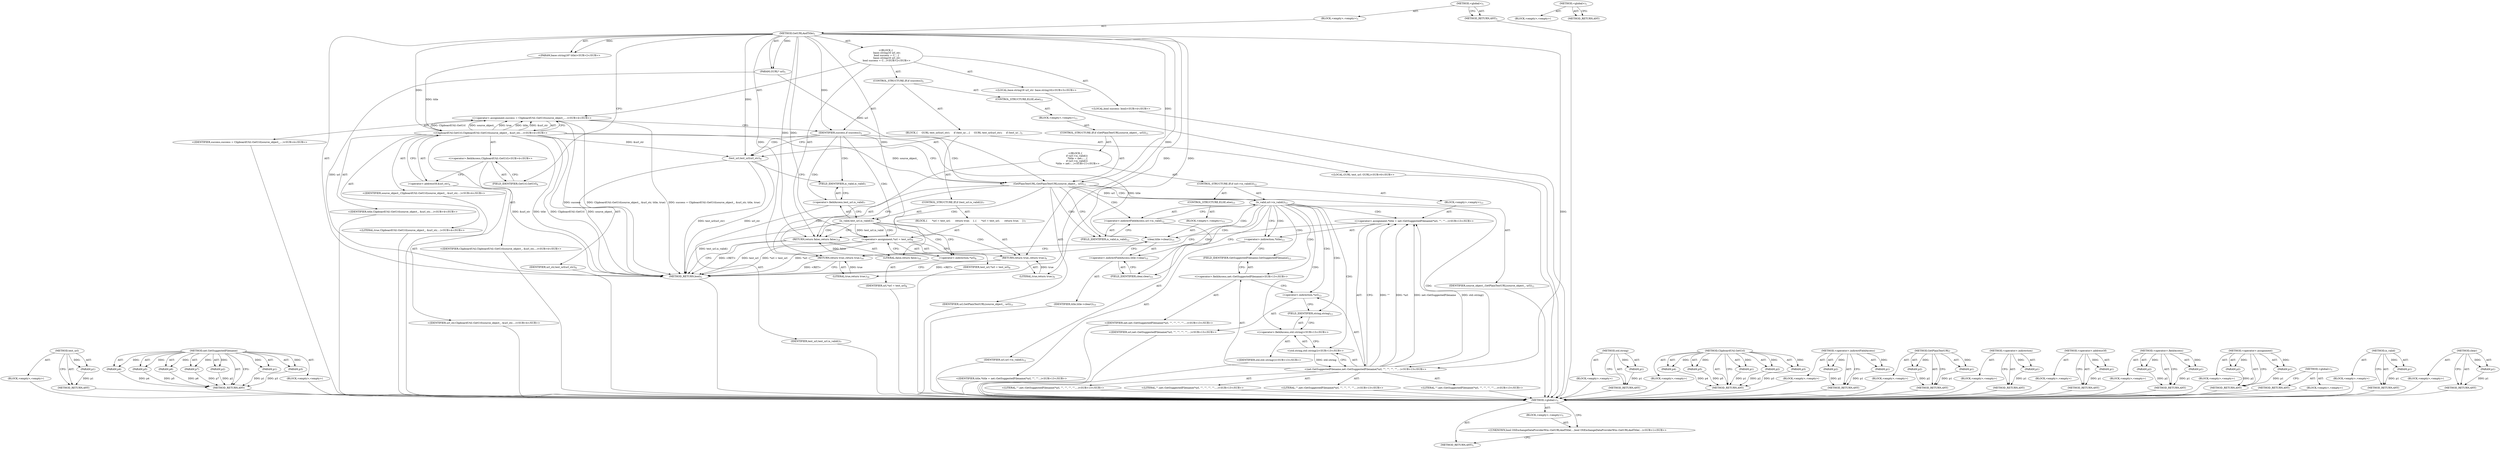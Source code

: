 digraph "&lt;global&gt;" {
vulnerable_134 [label=<(METHOD,test_url)>];
vulnerable_135 [label=<(PARAM,p1)>];
vulnerable_136 [label=<(BLOCK,&lt;empty&gt;,&lt;empty&gt;)>];
vulnerable_137 [label=<(METHOD_RETURN,ANY)>];
vulnerable_156 [label=<(METHOD,net.GetSuggestedFilename)>];
vulnerable_157 [label=<(PARAM,p1)>];
vulnerable_158 [label=<(PARAM,p2)>];
vulnerable_159 [label=<(PARAM,p3)>];
vulnerable_160 [label=<(PARAM,p4)>];
vulnerable_161 [label=<(PARAM,p5)>];
vulnerable_162 [label=<(PARAM,p6)>];
vulnerable_163 [label=<(PARAM,p7)>];
vulnerable_164 [label=<(BLOCK,&lt;empty&gt;,&lt;empty&gt;)>];
vulnerable_165 [label=<(METHOD_RETURN,ANY)>];
vulnerable_6 [label=<(METHOD,&lt;global&gt;)<SUB>1</SUB>>];
vulnerable_7 [label=<(BLOCK,&lt;empty&gt;,&lt;empty&gt;)<SUB>1</SUB>>];
vulnerable_8 [label=<(METHOD,GetURLAndTitle)<SUB>1</SUB>>];
vulnerable_9 [label=<(PARAM,GURL* url)<SUB>1</SUB>>];
vulnerable_10 [label="<(PARAM,base::string16* title)<SUB>2</SUB>>"];
vulnerable_11 [label="<(BLOCK,{
   base::string16 url_str;
  bool success = C...,{
   base::string16 url_str;
  bool success = C...)<SUB>2</SUB>>"];
vulnerable_12 [label="<(LOCAL,base.string16 url_str: base.string16)<SUB>3</SUB>>"];
vulnerable_13 [label="<(LOCAL,bool success: bool)<SUB>4</SUB>>"];
vulnerable_14 [label="<(&lt;operator&gt;.assignment,success = ClipboardUtil::GetUrl(source_object_,...)<SUB>4</SUB>>"];
vulnerable_15 [label="<(IDENTIFIER,success,success = ClipboardUtil::GetUrl(source_object_,...)<SUB>4</SUB>>"];
vulnerable_16 [label="<(ClipboardUtil.GetUrl,ClipboardUtil::GetUrl(source_object_, &amp;url_str,...)<SUB>4</SUB>>"];
vulnerable_17 [label="<(&lt;operator&gt;.fieldAccess,ClipboardUtil::GetUrl)<SUB>4</SUB>>"];
vulnerable_18 [label="<(IDENTIFIER,ClipboardUtil,ClipboardUtil::GetUrl(source_object_, &amp;url_str,...)<SUB>4</SUB>>"];
vulnerable_19 [label=<(FIELD_IDENTIFIER,GetUrl,GetUrl)<SUB>4</SUB>>];
vulnerable_20 [label="<(IDENTIFIER,source_object_,ClipboardUtil::GetUrl(source_object_, &amp;url_str,...)<SUB>4</SUB>>"];
vulnerable_21 [label=<(&lt;operator&gt;.addressOf,&amp;url_str)<SUB>4</SUB>>];
vulnerable_22 [label="<(IDENTIFIER,url_str,ClipboardUtil::GetUrl(source_object_, &amp;url_str,...)<SUB>4</SUB>>"];
vulnerable_23 [label="<(IDENTIFIER,title,ClipboardUtil::GetUrl(source_object_, &amp;url_str,...)<SUB>4</SUB>>"];
vulnerable_24 [label="<(LITERAL,true,ClipboardUtil::GetUrl(source_object_, &amp;url_str,...)<SUB>4</SUB>>"];
vulnerable_25 [label=<(CONTROL_STRUCTURE,IF,if (success))<SUB>5</SUB>>];
vulnerable_26 [label=<(IDENTIFIER,success,if (success))<SUB>5</SUB>>];
vulnerable_27 [label=<(BLOCK,{
     GURL test_url(url_str);
     if (test_ur...,{
     GURL test_url(url_str);
     if (test_ur...)<SUB>5</SUB>>];
vulnerable_28 [label="<(LOCAL,GURL test_url: GURL)<SUB>6</SUB>>"];
vulnerable_29 [label=<(test_url,test_url(url_str))<SUB>6</SUB>>];
vulnerable_30 [label=<(IDENTIFIER,url_str,test_url(url_str))<SUB>6</SUB>>];
vulnerable_31 [label=<(CONTROL_STRUCTURE,IF,if (test_url.is_valid()))<SUB>7</SUB>>];
vulnerable_32 [label=<(is_valid,test_url.is_valid())<SUB>7</SUB>>];
vulnerable_33 [label=<(&lt;operator&gt;.fieldAccess,test_url.is_valid)<SUB>7</SUB>>];
vulnerable_34 [label=<(IDENTIFIER,test_url,test_url.is_valid())<SUB>7</SUB>>];
vulnerable_35 [label=<(FIELD_IDENTIFIER,is_valid,is_valid)<SUB>7</SUB>>];
vulnerable_36 [label=<(BLOCK,{
      *url = test_url;
      return true;
    },{
      *url = test_url;
      return true;
    })<SUB>7</SUB>>];
vulnerable_37 [label=<(&lt;operator&gt;.assignment,*url = test_url)<SUB>8</SUB>>];
vulnerable_38 [label=<(&lt;operator&gt;.indirection,*url)<SUB>8</SUB>>];
vulnerable_39 [label=<(IDENTIFIER,url,*url = test_url)<SUB>8</SUB>>];
vulnerable_40 [label=<(IDENTIFIER,test_url,*url = test_url)<SUB>8</SUB>>];
vulnerable_41 [label=<(RETURN,return true;,return true;)<SUB>9</SUB>>];
vulnerable_42 [label=<(LITERAL,true,return true;)<SUB>9</SUB>>];
vulnerable_43 [label=<(CONTROL_STRUCTURE,ELSE,else)<SUB>11</SUB>>];
vulnerable_44 [label=<(BLOCK,&lt;empty&gt;,&lt;empty&gt;)<SUB>11</SUB>>];
vulnerable_45 [label=<(CONTROL_STRUCTURE,IF,if (GetPlainTextURL(source_object_, url)))<SUB>11</SUB>>];
vulnerable_46 [label=<(GetPlainTextURL,GetPlainTextURL(source_object_, url))<SUB>11</SUB>>];
vulnerable_47 [label=<(IDENTIFIER,source_object_,GetPlainTextURL(source_object_, url))<SUB>11</SUB>>];
vulnerable_48 [label=<(IDENTIFIER,url,GetPlainTextURL(source_object_, url))<SUB>11</SUB>>];
vulnerable_49 [label="<(BLOCK,{
    if (url-&gt;is_valid())
      *title = net::...,{
    if (url-&gt;is_valid())
      *title = net::...)<SUB>11</SUB>>"];
vulnerable_50 [label=<(CONTROL_STRUCTURE,IF,if (url-&gt;is_valid()))<SUB>12</SUB>>];
vulnerable_51 [label=<(is_valid,url-&gt;is_valid())<SUB>12</SUB>>];
vulnerable_52 [label=<(&lt;operator&gt;.indirectFieldAccess,url-&gt;is_valid)<SUB>12</SUB>>];
vulnerable_53 [label=<(IDENTIFIER,url,url-&gt;is_valid())<SUB>12</SUB>>];
vulnerable_54 [label=<(FIELD_IDENTIFIER,is_valid,is_valid)<SUB>12</SUB>>];
vulnerable_55 [label=<(BLOCK,&lt;empty&gt;,&lt;empty&gt;)<SUB>13</SUB>>];
vulnerable_56 [label="<(&lt;operator&gt;.assignment,*title = net::GetSuggestedFilename(*url, &quot;&quot;, &quot;&quot;...)<SUB>13</SUB>>"];
vulnerable_57 [label=<(&lt;operator&gt;.indirection,*title)<SUB>13</SUB>>];
vulnerable_58 [label="<(IDENTIFIER,title,*title = net::GetSuggestedFilename(*url, &quot;&quot;, &quot;&quot;...)<SUB>13</SUB>>"];
vulnerable_59 [label="<(net.GetSuggestedFilename,net::GetSuggestedFilename(*url, &quot;&quot;, &quot;&quot;, &quot;&quot;, &quot;&quot;,...)<SUB>13</SUB>>"];
vulnerable_60 [label="<(&lt;operator&gt;.fieldAccess,net::GetSuggestedFilename)<SUB>13</SUB>>"];
vulnerable_61 [label="<(IDENTIFIER,net,net::GetSuggestedFilename(*url, &quot;&quot;, &quot;&quot;, &quot;&quot;, &quot;&quot;,...)<SUB>13</SUB>>"];
vulnerable_62 [label=<(FIELD_IDENTIFIER,GetSuggestedFilename,GetSuggestedFilename)<SUB>13</SUB>>];
vulnerable_63 [label=<(&lt;operator&gt;.indirection,*url)<SUB>13</SUB>>];
vulnerable_64 [label="<(IDENTIFIER,url,net::GetSuggestedFilename(*url, &quot;&quot;, &quot;&quot;, &quot;&quot;, &quot;&quot;,...)<SUB>13</SUB>>"];
vulnerable_65 [label="<(LITERAL,&quot;&quot;,net::GetSuggestedFilename(*url, &quot;&quot;, &quot;&quot;, &quot;&quot;, &quot;&quot;,...)<SUB>13</SUB>>"];
vulnerable_66 [label="<(LITERAL,&quot;&quot;,net::GetSuggestedFilename(*url, &quot;&quot;, &quot;&quot;, &quot;&quot;, &quot;&quot;,...)<SUB>13</SUB>>"];
vulnerable_67 [label="<(LITERAL,&quot;&quot;,net::GetSuggestedFilename(*url, &quot;&quot;, &quot;&quot;, &quot;&quot;, &quot;&quot;,...)<SUB>13</SUB>>"];
vulnerable_68 [label="<(LITERAL,&quot;&quot;,net::GetSuggestedFilename(*url, &quot;&quot;, &quot;&quot;, &quot;&quot;, &quot;&quot;,...)<SUB>13</SUB>>"];
vulnerable_69 [label="<(std.string,std::string())<SUB>13</SUB>>"];
vulnerable_70 [label="<(&lt;operator&gt;.fieldAccess,std::string)<SUB>13</SUB>>"];
vulnerable_71 [label="<(IDENTIFIER,std,std::string())<SUB>13</SUB>>"];
vulnerable_72 [label=<(FIELD_IDENTIFIER,string,string)<SUB>13</SUB>>];
vulnerable_73 [label=<(CONTROL_STRUCTURE,ELSE,else)<SUB>15</SUB>>];
vulnerable_74 [label=<(BLOCK,&lt;empty&gt;,&lt;empty&gt;)<SUB>15</SUB>>];
vulnerable_75 [label=<(clear,title-&gt;clear())<SUB>15</SUB>>];
vulnerable_76 [label=<(&lt;operator&gt;.indirectFieldAccess,title-&gt;clear)<SUB>15</SUB>>];
vulnerable_77 [label=<(IDENTIFIER,title,title-&gt;clear())<SUB>15</SUB>>];
vulnerable_78 [label=<(FIELD_IDENTIFIER,clear,clear)<SUB>15</SUB>>];
vulnerable_79 [label=<(RETURN,return true;,return true;)<SUB>16</SUB>>];
vulnerable_80 [label=<(LITERAL,true,return true;)<SUB>16</SUB>>];
vulnerable_81 [label=<(RETURN,return false;,return false;)<SUB>18</SUB>>];
vulnerable_82 [label=<(LITERAL,false,return false;)<SUB>18</SUB>>];
vulnerable_83 [label=<(METHOD_RETURN,bool)<SUB>1</SUB>>];
vulnerable_85 [label=<(METHOD_RETURN,ANY)<SUB>1</SUB>>];
vulnerable_166 [label=<(METHOD,std.string)>];
vulnerable_167 [label=<(PARAM,p1)>];
vulnerable_168 [label=<(BLOCK,&lt;empty&gt;,&lt;empty&gt;)>];
vulnerable_169 [label=<(METHOD_RETURN,ANY)>];
vulnerable_117 [label=<(METHOD,ClipboardUtil.GetUrl)>];
vulnerable_118 [label=<(PARAM,p1)>];
vulnerable_119 [label=<(PARAM,p2)>];
vulnerable_120 [label=<(PARAM,p3)>];
vulnerable_121 [label=<(PARAM,p4)>];
vulnerable_122 [label=<(PARAM,p5)>];
vulnerable_123 [label=<(BLOCK,&lt;empty&gt;,&lt;empty&gt;)>];
vulnerable_124 [label=<(METHOD_RETURN,ANY)>];
vulnerable_151 [label=<(METHOD,&lt;operator&gt;.indirectFieldAccess)>];
vulnerable_152 [label=<(PARAM,p1)>];
vulnerable_153 [label=<(PARAM,p2)>];
vulnerable_154 [label=<(BLOCK,&lt;empty&gt;,&lt;empty&gt;)>];
vulnerable_155 [label=<(METHOD_RETURN,ANY)>];
vulnerable_146 [label=<(METHOD,GetPlainTextURL)>];
vulnerable_147 [label=<(PARAM,p1)>];
vulnerable_148 [label=<(PARAM,p2)>];
vulnerable_149 [label=<(BLOCK,&lt;empty&gt;,&lt;empty&gt;)>];
vulnerable_150 [label=<(METHOD_RETURN,ANY)>];
vulnerable_142 [label=<(METHOD,&lt;operator&gt;.indirection)>];
vulnerable_143 [label=<(PARAM,p1)>];
vulnerable_144 [label=<(BLOCK,&lt;empty&gt;,&lt;empty&gt;)>];
vulnerable_145 [label=<(METHOD_RETURN,ANY)>];
vulnerable_130 [label=<(METHOD,&lt;operator&gt;.addressOf)>];
vulnerable_131 [label=<(PARAM,p1)>];
vulnerable_132 [label=<(BLOCK,&lt;empty&gt;,&lt;empty&gt;)>];
vulnerable_133 [label=<(METHOD_RETURN,ANY)>];
vulnerable_125 [label=<(METHOD,&lt;operator&gt;.fieldAccess)>];
vulnerable_126 [label=<(PARAM,p1)>];
vulnerable_127 [label=<(PARAM,p2)>];
vulnerable_128 [label=<(BLOCK,&lt;empty&gt;,&lt;empty&gt;)>];
vulnerable_129 [label=<(METHOD_RETURN,ANY)>];
vulnerable_112 [label=<(METHOD,&lt;operator&gt;.assignment)>];
vulnerable_113 [label=<(PARAM,p1)>];
vulnerable_114 [label=<(PARAM,p2)>];
vulnerable_115 [label=<(BLOCK,&lt;empty&gt;,&lt;empty&gt;)>];
vulnerable_116 [label=<(METHOD_RETURN,ANY)>];
vulnerable_106 [label=<(METHOD,&lt;global&gt;)<SUB>1</SUB>>];
vulnerable_107 [label=<(BLOCK,&lt;empty&gt;,&lt;empty&gt;)>];
vulnerable_108 [label=<(METHOD_RETURN,ANY)>];
vulnerable_138 [label=<(METHOD,is_valid)>];
vulnerable_139 [label=<(PARAM,p1)>];
vulnerable_140 [label=<(BLOCK,&lt;empty&gt;,&lt;empty&gt;)>];
vulnerable_141 [label=<(METHOD_RETURN,ANY)>];
vulnerable_170 [label=<(METHOD,clear)>];
vulnerable_171 [label=<(PARAM,p1)>];
vulnerable_172 [label=<(BLOCK,&lt;empty&gt;,&lt;empty&gt;)>];
vulnerable_173 [label=<(METHOD_RETURN,ANY)>];
fixed_6 [label=<(METHOD,&lt;global&gt;)<SUB>1</SUB>>];
fixed_7 [label=<(BLOCK,&lt;empty&gt;,&lt;empty&gt;)<SUB>1</SUB>>];
fixed_8 [label="<(UNKNOWN,bool OSExchangeDataProviderWin::GetURLAndTitle(...,bool OSExchangeDataProviderWin::GetURLAndTitle(...)<SUB>1</SUB>>"];
fixed_9 [label=<(METHOD_RETURN,ANY)<SUB>1</SUB>>];
fixed_14 [label=<(METHOD,&lt;global&gt;)<SUB>1</SUB>>];
fixed_15 [label=<(BLOCK,&lt;empty&gt;,&lt;empty&gt;)>];
fixed_16 [label=<(METHOD_RETURN,ANY)>];
vulnerable_134 -> vulnerable_135  [key=0, label="AST: "];
vulnerable_134 -> vulnerable_135  [key=1, label="DDG: "];
vulnerable_134 -> vulnerable_136  [key=0, label="AST: "];
vulnerable_134 -> vulnerable_137  [key=0, label="AST: "];
vulnerable_134 -> vulnerable_137  [key=1, label="CFG: "];
vulnerable_135 -> vulnerable_137  [key=0, label="DDG: p1"];
vulnerable_136 -> fixed_6  [key=0];
vulnerable_137 -> fixed_6  [key=0];
vulnerable_156 -> vulnerable_157  [key=0, label="AST: "];
vulnerable_156 -> vulnerable_157  [key=1, label="DDG: "];
vulnerable_156 -> vulnerable_164  [key=0, label="AST: "];
vulnerable_156 -> vulnerable_158  [key=0, label="AST: "];
vulnerable_156 -> vulnerable_158  [key=1, label="DDG: "];
vulnerable_156 -> vulnerable_165  [key=0, label="AST: "];
vulnerable_156 -> vulnerable_165  [key=1, label="CFG: "];
vulnerable_156 -> vulnerable_159  [key=0, label="AST: "];
vulnerable_156 -> vulnerable_159  [key=1, label="DDG: "];
vulnerable_156 -> vulnerable_160  [key=0, label="AST: "];
vulnerable_156 -> vulnerable_160  [key=1, label="DDG: "];
vulnerable_156 -> vulnerable_161  [key=0, label="AST: "];
vulnerable_156 -> vulnerable_161  [key=1, label="DDG: "];
vulnerable_156 -> vulnerable_162  [key=0, label="AST: "];
vulnerable_156 -> vulnerable_162  [key=1, label="DDG: "];
vulnerable_156 -> vulnerable_163  [key=0, label="AST: "];
vulnerable_156 -> vulnerable_163  [key=1, label="DDG: "];
vulnerable_157 -> vulnerable_165  [key=0, label="DDG: p1"];
vulnerable_158 -> vulnerable_165  [key=0, label="DDG: p2"];
vulnerable_159 -> vulnerable_165  [key=0, label="DDG: p3"];
vulnerable_160 -> vulnerable_165  [key=0, label="DDG: p4"];
vulnerable_161 -> vulnerable_165  [key=0, label="DDG: p5"];
vulnerable_162 -> vulnerable_165  [key=0, label="DDG: p6"];
vulnerable_163 -> vulnerable_165  [key=0, label="DDG: p7"];
vulnerable_164 -> fixed_6  [key=0];
vulnerable_165 -> fixed_6  [key=0];
vulnerable_6 -> vulnerable_7  [key=0, label="AST: "];
vulnerable_6 -> vulnerable_85  [key=0, label="AST: "];
vulnerable_6 -> vulnerable_85  [key=1, label="CFG: "];
vulnerable_7 -> vulnerable_8  [key=0, label="AST: "];
vulnerable_8 -> vulnerable_9  [key=0, label="AST: "];
vulnerable_8 -> vulnerable_9  [key=1, label="DDG: "];
vulnerable_8 -> vulnerable_10  [key=0, label="AST: "];
vulnerable_8 -> vulnerable_10  [key=1, label="DDG: "];
vulnerable_8 -> vulnerable_11  [key=0, label="AST: "];
vulnerable_8 -> vulnerable_83  [key=0, label="AST: "];
vulnerable_8 -> vulnerable_19  [key=0, label="CFG: "];
vulnerable_8 -> vulnerable_81  [key=0, label="DDG: "];
vulnerable_8 -> vulnerable_26  [key=0, label="DDG: "];
vulnerable_8 -> vulnerable_82  [key=0, label="DDG: "];
vulnerable_8 -> vulnerable_16  [key=0, label="DDG: "];
vulnerable_8 -> vulnerable_29  [key=0, label="DDG: "];
vulnerable_8 -> vulnerable_37  [key=0, label="DDG: "];
vulnerable_8 -> vulnerable_41  [key=0, label="DDG: "];
vulnerable_8 -> vulnerable_42  [key=0, label="DDG: "];
vulnerable_8 -> vulnerable_46  [key=0, label="DDG: "];
vulnerable_8 -> vulnerable_79  [key=0, label="DDG: "];
vulnerable_8 -> vulnerable_80  [key=0, label="DDG: "];
vulnerable_8 -> vulnerable_59  [key=0, label="DDG: "];
vulnerable_9 -> vulnerable_83  [key=0, label="DDG: url"];
vulnerable_9 -> vulnerable_46  [key=0, label="DDG: url"];
vulnerable_10 -> vulnerable_16  [key=0, label="DDG: title"];
vulnerable_11 -> vulnerable_12  [key=0, label="AST: "];
vulnerable_11 -> vulnerable_13  [key=0, label="AST: "];
vulnerable_11 -> vulnerable_14  [key=0, label="AST: "];
vulnerable_11 -> vulnerable_25  [key=0, label="AST: "];
vulnerable_11 -> vulnerable_81  [key=0, label="AST: "];
vulnerable_12 -> fixed_6  [key=0];
vulnerable_13 -> fixed_6  [key=0];
vulnerable_14 -> vulnerable_15  [key=0, label="AST: "];
vulnerable_14 -> vulnerable_16  [key=0, label="AST: "];
vulnerable_14 -> vulnerable_26  [key=0, label="CFG: "];
vulnerable_14 -> vulnerable_83  [key=0, label="DDG: success"];
vulnerable_14 -> vulnerable_83  [key=1, label="DDG: ClipboardUtil::GetUrl(source_object_, &amp;url_str, title, true)"];
vulnerable_14 -> vulnerable_83  [key=2, label="DDG: success = ClipboardUtil::GetUrl(source_object_, &amp;url_str, title, true)"];
vulnerable_15 -> fixed_6  [key=0];
vulnerable_16 -> vulnerable_17  [key=0, label="AST: "];
vulnerable_16 -> vulnerable_20  [key=0, label="AST: "];
vulnerable_16 -> vulnerable_21  [key=0, label="AST: "];
vulnerable_16 -> vulnerable_23  [key=0, label="AST: "];
vulnerable_16 -> vulnerable_24  [key=0, label="AST: "];
vulnerable_16 -> vulnerable_14  [key=0, label="CFG: "];
vulnerable_16 -> vulnerable_14  [key=1, label="DDG: ClipboardUtil::GetUrl"];
vulnerable_16 -> vulnerable_14  [key=2, label="DDG: source_object_"];
vulnerable_16 -> vulnerable_14  [key=3, label="DDG: true"];
vulnerable_16 -> vulnerable_14  [key=4, label="DDG: title"];
vulnerable_16 -> vulnerable_14  [key=5, label="DDG: &amp;url_str"];
vulnerable_16 -> vulnerable_83  [key=0, label="DDG: ClipboardUtil::GetUrl"];
vulnerable_16 -> vulnerable_83  [key=1, label="DDG: source_object_"];
vulnerable_16 -> vulnerable_83  [key=2, label="DDG: &amp;url_str"];
vulnerable_16 -> vulnerable_83  [key=3, label="DDG: title"];
vulnerable_16 -> vulnerable_29  [key=0, label="DDG: &amp;url_str"];
vulnerable_16 -> vulnerable_46  [key=0, label="DDG: source_object_"];
vulnerable_16 -> vulnerable_75  [key=0, label="DDG: title"];
vulnerable_17 -> vulnerable_18  [key=0, label="AST: "];
vulnerable_17 -> vulnerable_19  [key=0, label="AST: "];
vulnerable_17 -> vulnerable_21  [key=0, label="CFG: "];
vulnerable_18 -> fixed_6  [key=0];
vulnerable_19 -> vulnerable_17  [key=0, label="CFG: "];
vulnerable_20 -> fixed_6  [key=0];
vulnerable_21 -> vulnerable_22  [key=0, label="AST: "];
vulnerable_21 -> vulnerable_16  [key=0, label="CFG: "];
vulnerable_22 -> fixed_6  [key=0];
vulnerable_23 -> fixed_6  [key=0];
vulnerable_24 -> fixed_6  [key=0];
vulnerable_25 -> vulnerable_26  [key=0, label="AST: "];
vulnerable_25 -> vulnerable_27  [key=0, label="AST: "];
vulnerable_25 -> vulnerable_43  [key=0, label="AST: "];
vulnerable_26 -> vulnerable_29  [key=0, label="CFG: "];
vulnerable_26 -> vulnerable_29  [key=1, label="CDG: "];
vulnerable_26 -> vulnerable_46  [key=0, label="CFG: "];
vulnerable_26 -> vulnerable_46  [key=1, label="CDG: "];
vulnerable_26 -> vulnerable_32  [key=0, label="CDG: "];
vulnerable_26 -> vulnerable_33  [key=0, label="CDG: "];
vulnerable_26 -> vulnerable_35  [key=0, label="CDG: "];
vulnerable_27 -> vulnerable_28  [key=0, label="AST: "];
vulnerable_27 -> vulnerable_29  [key=0, label="AST: "];
vulnerable_27 -> vulnerable_31  [key=0, label="AST: "];
vulnerable_28 -> fixed_6  [key=0];
vulnerable_29 -> vulnerable_30  [key=0, label="AST: "];
vulnerable_29 -> vulnerable_35  [key=0, label="CFG: "];
vulnerable_29 -> vulnerable_83  [key=0, label="DDG: url_str"];
vulnerable_29 -> vulnerable_83  [key=1, label="DDG: test_url(url_str)"];
vulnerable_30 -> fixed_6  [key=0];
vulnerable_31 -> vulnerable_32  [key=0, label="AST: "];
vulnerable_31 -> vulnerable_36  [key=0, label="AST: "];
vulnerable_32 -> vulnerable_33  [key=0, label="AST: "];
vulnerable_32 -> vulnerable_38  [key=0, label="CFG: "];
vulnerable_32 -> vulnerable_38  [key=1, label="CDG: "];
vulnerable_32 -> vulnerable_81  [key=0, label="CFG: "];
vulnerable_32 -> vulnerable_81  [key=1, label="CDG: "];
vulnerable_32 -> vulnerable_83  [key=0, label="DDG: test_url.is_valid()"];
vulnerable_32 -> vulnerable_37  [key=0, label="DDG: test_url.is_valid"];
vulnerable_32 -> vulnerable_37  [key=1, label="CDG: "];
vulnerable_32 -> vulnerable_41  [key=0, label="CDG: "];
vulnerable_33 -> vulnerable_34  [key=0, label="AST: "];
vulnerable_33 -> vulnerable_35  [key=0, label="AST: "];
vulnerable_33 -> vulnerable_32  [key=0, label="CFG: "];
vulnerable_34 -> fixed_6  [key=0];
vulnerable_35 -> vulnerable_33  [key=0, label="CFG: "];
vulnerable_36 -> vulnerable_37  [key=0, label="AST: "];
vulnerable_36 -> vulnerable_41  [key=0, label="AST: "];
vulnerable_37 -> vulnerable_38  [key=0, label="AST: "];
vulnerable_37 -> vulnerable_40  [key=0, label="AST: "];
vulnerable_37 -> vulnerable_41  [key=0, label="CFG: "];
vulnerable_37 -> vulnerable_83  [key=0, label="DDG: *url"];
vulnerable_37 -> vulnerable_83  [key=1, label="DDG: test_url"];
vulnerable_37 -> vulnerable_83  [key=2, label="DDG: *url = test_url"];
vulnerable_38 -> vulnerable_39  [key=0, label="AST: "];
vulnerable_38 -> vulnerable_37  [key=0, label="CFG: "];
vulnerable_39 -> fixed_6  [key=0];
vulnerable_40 -> fixed_6  [key=0];
vulnerable_41 -> vulnerable_42  [key=0, label="AST: "];
vulnerable_41 -> vulnerable_83  [key=0, label="CFG: "];
vulnerable_41 -> vulnerable_83  [key=1, label="DDG: &lt;RET&gt;"];
vulnerable_42 -> vulnerable_41  [key=0, label="DDG: true"];
vulnerable_43 -> vulnerable_44  [key=0, label="AST: "];
vulnerable_44 -> vulnerable_45  [key=0, label="AST: "];
vulnerable_45 -> vulnerable_46  [key=0, label="AST: "];
vulnerable_45 -> vulnerable_49  [key=0, label="AST: "];
vulnerable_46 -> vulnerable_47  [key=0, label="AST: "];
vulnerable_46 -> vulnerable_48  [key=0, label="AST: "];
vulnerable_46 -> vulnerable_54  [key=0, label="CFG: "];
vulnerable_46 -> vulnerable_54  [key=1, label="CDG: "];
vulnerable_46 -> vulnerable_81  [key=0, label="CFG: "];
vulnerable_46 -> vulnerable_81  [key=1, label="CDG: "];
vulnerable_46 -> vulnerable_51  [key=0, label="DDG: url"];
vulnerable_46 -> vulnerable_51  [key=1, label="CDG: "];
vulnerable_46 -> vulnerable_52  [key=0, label="CDG: "];
vulnerable_46 -> vulnerable_79  [key=0, label="CDG: "];
vulnerable_47 -> fixed_6  [key=0];
vulnerable_48 -> fixed_6  [key=0];
vulnerable_49 -> vulnerable_50  [key=0, label="AST: "];
vulnerable_49 -> vulnerable_79  [key=0, label="AST: "];
vulnerable_50 -> vulnerable_51  [key=0, label="AST: "];
vulnerable_50 -> vulnerable_55  [key=0, label="AST: "];
vulnerable_50 -> vulnerable_73  [key=0, label="AST: "];
vulnerable_51 -> vulnerable_52  [key=0, label="AST: "];
vulnerable_51 -> vulnerable_57  [key=0, label="CFG: "];
vulnerable_51 -> vulnerable_57  [key=1, label="CDG: "];
vulnerable_51 -> vulnerable_78  [key=0, label="CFG: "];
vulnerable_51 -> vulnerable_78  [key=1, label="CDG: "];
vulnerable_51 -> vulnerable_60  [key=0, label="CDG: "];
vulnerable_51 -> vulnerable_75  [key=0, label="CDG: "];
vulnerable_51 -> vulnerable_72  [key=0, label="CDG: "];
vulnerable_51 -> vulnerable_56  [key=0, label="CDG: "];
vulnerable_51 -> vulnerable_69  [key=0, label="CDG: "];
vulnerable_51 -> vulnerable_70  [key=0, label="CDG: "];
vulnerable_51 -> vulnerable_63  [key=0, label="CDG: "];
vulnerable_51 -> vulnerable_76  [key=0, label="CDG: "];
vulnerable_51 -> vulnerable_59  [key=0, label="CDG: "];
vulnerable_51 -> vulnerable_62  [key=0, label="CDG: "];
vulnerable_52 -> vulnerable_53  [key=0, label="AST: "];
vulnerable_52 -> vulnerable_54  [key=0, label="AST: "];
vulnerable_52 -> vulnerable_51  [key=0, label="CFG: "];
vulnerable_53 -> fixed_6  [key=0];
vulnerable_54 -> vulnerable_52  [key=0, label="CFG: "];
vulnerable_55 -> vulnerable_56  [key=0, label="AST: "];
vulnerable_56 -> vulnerable_57  [key=0, label="AST: "];
vulnerable_56 -> vulnerable_59  [key=0, label="AST: "];
vulnerable_56 -> vulnerable_79  [key=0, label="CFG: "];
vulnerable_57 -> vulnerable_58  [key=0, label="AST: "];
vulnerable_57 -> vulnerable_62  [key=0, label="CFG: "];
vulnerable_58 -> fixed_6  [key=0];
vulnerable_59 -> vulnerable_60  [key=0, label="AST: "];
vulnerable_59 -> vulnerable_63  [key=0, label="AST: "];
vulnerable_59 -> vulnerable_65  [key=0, label="AST: "];
vulnerable_59 -> vulnerable_66  [key=0, label="AST: "];
vulnerable_59 -> vulnerable_67  [key=0, label="AST: "];
vulnerable_59 -> vulnerable_68  [key=0, label="AST: "];
vulnerable_59 -> vulnerable_69  [key=0, label="AST: "];
vulnerable_59 -> vulnerable_56  [key=0, label="CFG: "];
vulnerable_59 -> vulnerable_56  [key=1, label="DDG: &quot;&quot;"];
vulnerable_59 -> vulnerable_56  [key=2, label="DDG: *url"];
vulnerable_59 -> vulnerable_56  [key=3, label="DDG: net::GetSuggestedFilename"];
vulnerable_59 -> vulnerable_56  [key=4, label="DDG: std::string()"];
vulnerable_60 -> vulnerable_61  [key=0, label="AST: "];
vulnerable_60 -> vulnerable_62  [key=0, label="AST: "];
vulnerable_60 -> vulnerable_63  [key=0, label="CFG: "];
vulnerable_61 -> fixed_6  [key=0];
vulnerable_62 -> vulnerable_60  [key=0, label="CFG: "];
vulnerable_63 -> vulnerable_64  [key=0, label="AST: "];
vulnerable_63 -> vulnerable_72  [key=0, label="CFG: "];
vulnerable_64 -> fixed_6  [key=0];
vulnerable_65 -> fixed_6  [key=0];
vulnerable_66 -> fixed_6  [key=0];
vulnerable_67 -> fixed_6  [key=0];
vulnerable_68 -> fixed_6  [key=0];
vulnerable_69 -> vulnerable_70  [key=0, label="AST: "];
vulnerable_69 -> vulnerable_59  [key=0, label="CFG: "];
vulnerable_69 -> vulnerable_59  [key=1, label="DDG: std::string"];
vulnerable_70 -> vulnerable_71  [key=0, label="AST: "];
vulnerable_70 -> vulnerable_72  [key=0, label="AST: "];
vulnerable_70 -> vulnerable_69  [key=0, label="CFG: "];
vulnerable_71 -> fixed_6  [key=0];
vulnerable_72 -> vulnerable_70  [key=0, label="CFG: "];
vulnerable_73 -> vulnerable_74  [key=0, label="AST: "];
vulnerable_74 -> vulnerable_75  [key=0, label="AST: "];
vulnerable_75 -> vulnerable_76  [key=0, label="AST: "];
vulnerable_75 -> vulnerable_79  [key=0, label="CFG: "];
vulnerable_76 -> vulnerable_77  [key=0, label="AST: "];
vulnerable_76 -> vulnerable_78  [key=0, label="AST: "];
vulnerable_76 -> vulnerable_75  [key=0, label="CFG: "];
vulnerable_77 -> fixed_6  [key=0];
vulnerable_78 -> vulnerable_76  [key=0, label="CFG: "];
vulnerable_79 -> vulnerable_80  [key=0, label="AST: "];
vulnerable_79 -> vulnerable_83  [key=0, label="CFG: "];
vulnerable_79 -> vulnerable_83  [key=1, label="DDG: &lt;RET&gt;"];
vulnerable_80 -> vulnerable_79  [key=0, label="DDG: true"];
vulnerable_81 -> vulnerable_82  [key=0, label="AST: "];
vulnerable_81 -> vulnerable_83  [key=0, label="CFG: "];
vulnerable_81 -> vulnerable_83  [key=1, label="DDG: &lt;RET&gt;"];
vulnerable_82 -> vulnerable_81  [key=0, label="DDG: false"];
vulnerable_83 -> fixed_6  [key=0];
vulnerable_85 -> fixed_6  [key=0];
vulnerable_166 -> vulnerable_167  [key=0, label="AST: "];
vulnerable_166 -> vulnerable_167  [key=1, label="DDG: "];
vulnerable_166 -> vulnerable_168  [key=0, label="AST: "];
vulnerable_166 -> vulnerable_169  [key=0, label="AST: "];
vulnerable_166 -> vulnerable_169  [key=1, label="CFG: "];
vulnerable_167 -> vulnerable_169  [key=0, label="DDG: p1"];
vulnerable_168 -> fixed_6  [key=0];
vulnerable_169 -> fixed_6  [key=0];
vulnerable_117 -> vulnerable_118  [key=0, label="AST: "];
vulnerable_117 -> vulnerable_118  [key=1, label="DDG: "];
vulnerable_117 -> vulnerable_123  [key=0, label="AST: "];
vulnerable_117 -> vulnerable_119  [key=0, label="AST: "];
vulnerable_117 -> vulnerable_119  [key=1, label="DDG: "];
vulnerable_117 -> vulnerable_124  [key=0, label="AST: "];
vulnerable_117 -> vulnerable_124  [key=1, label="CFG: "];
vulnerable_117 -> vulnerable_120  [key=0, label="AST: "];
vulnerable_117 -> vulnerable_120  [key=1, label="DDG: "];
vulnerable_117 -> vulnerable_121  [key=0, label="AST: "];
vulnerable_117 -> vulnerable_121  [key=1, label="DDG: "];
vulnerable_117 -> vulnerable_122  [key=0, label="AST: "];
vulnerable_117 -> vulnerable_122  [key=1, label="DDG: "];
vulnerable_118 -> vulnerable_124  [key=0, label="DDG: p1"];
vulnerable_119 -> vulnerable_124  [key=0, label="DDG: p2"];
vulnerable_120 -> vulnerable_124  [key=0, label="DDG: p3"];
vulnerable_121 -> vulnerable_124  [key=0, label="DDG: p4"];
vulnerable_122 -> vulnerable_124  [key=0, label="DDG: p5"];
vulnerable_123 -> fixed_6  [key=0];
vulnerable_124 -> fixed_6  [key=0];
vulnerable_151 -> vulnerable_152  [key=0, label="AST: "];
vulnerable_151 -> vulnerable_152  [key=1, label="DDG: "];
vulnerable_151 -> vulnerable_154  [key=0, label="AST: "];
vulnerable_151 -> vulnerable_153  [key=0, label="AST: "];
vulnerable_151 -> vulnerable_153  [key=1, label="DDG: "];
vulnerable_151 -> vulnerable_155  [key=0, label="AST: "];
vulnerable_151 -> vulnerable_155  [key=1, label="CFG: "];
vulnerable_152 -> vulnerable_155  [key=0, label="DDG: p1"];
vulnerable_153 -> vulnerable_155  [key=0, label="DDG: p2"];
vulnerable_154 -> fixed_6  [key=0];
vulnerable_155 -> fixed_6  [key=0];
vulnerable_146 -> vulnerable_147  [key=0, label="AST: "];
vulnerable_146 -> vulnerable_147  [key=1, label="DDG: "];
vulnerable_146 -> vulnerable_149  [key=0, label="AST: "];
vulnerable_146 -> vulnerable_148  [key=0, label="AST: "];
vulnerable_146 -> vulnerable_148  [key=1, label="DDG: "];
vulnerable_146 -> vulnerable_150  [key=0, label="AST: "];
vulnerable_146 -> vulnerable_150  [key=1, label="CFG: "];
vulnerable_147 -> vulnerable_150  [key=0, label="DDG: p1"];
vulnerable_148 -> vulnerable_150  [key=0, label="DDG: p2"];
vulnerable_149 -> fixed_6  [key=0];
vulnerable_150 -> fixed_6  [key=0];
vulnerable_142 -> vulnerable_143  [key=0, label="AST: "];
vulnerable_142 -> vulnerable_143  [key=1, label="DDG: "];
vulnerable_142 -> vulnerable_144  [key=0, label="AST: "];
vulnerable_142 -> vulnerable_145  [key=0, label="AST: "];
vulnerable_142 -> vulnerable_145  [key=1, label="CFG: "];
vulnerable_143 -> vulnerable_145  [key=0, label="DDG: p1"];
vulnerable_144 -> fixed_6  [key=0];
vulnerable_145 -> fixed_6  [key=0];
vulnerable_130 -> vulnerable_131  [key=0, label="AST: "];
vulnerable_130 -> vulnerable_131  [key=1, label="DDG: "];
vulnerable_130 -> vulnerable_132  [key=0, label="AST: "];
vulnerable_130 -> vulnerable_133  [key=0, label="AST: "];
vulnerable_130 -> vulnerable_133  [key=1, label="CFG: "];
vulnerable_131 -> vulnerable_133  [key=0, label="DDG: p1"];
vulnerable_132 -> fixed_6  [key=0];
vulnerable_133 -> fixed_6  [key=0];
vulnerable_125 -> vulnerable_126  [key=0, label="AST: "];
vulnerable_125 -> vulnerable_126  [key=1, label="DDG: "];
vulnerable_125 -> vulnerable_128  [key=0, label="AST: "];
vulnerable_125 -> vulnerable_127  [key=0, label="AST: "];
vulnerable_125 -> vulnerable_127  [key=1, label="DDG: "];
vulnerable_125 -> vulnerable_129  [key=0, label="AST: "];
vulnerable_125 -> vulnerable_129  [key=1, label="CFG: "];
vulnerable_126 -> vulnerable_129  [key=0, label="DDG: p1"];
vulnerable_127 -> vulnerable_129  [key=0, label="DDG: p2"];
vulnerable_128 -> fixed_6  [key=0];
vulnerable_129 -> fixed_6  [key=0];
vulnerable_112 -> vulnerable_113  [key=0, label="AST: "];
vulnerable_112 -> vulnerable_113  [key=1, label="DDG: "];
vulnerable_112 -> vulnerable_115  [key=0, label="AST: "];
vulnerable_112 -> vulnerable_114  [key=0, label="AST: "];
vulnerable_112 -> vulnerable_114  [key=1, label="DDG: "];
vulnerable_112 -> vulnerable_116  [key=0, label="AST: "];
vulnerable_112 -> vulnerable_116  [key=1, label="CFG: "];
vulnerable_113 -> vulnerable_116  [key=0, label="DDG: p1"];
vulnerable_114 -> vulnerable_116  [key=0, label="DDG: p2"];
vulnerable_115 -> fixed_6  [key=0];
vulnerable_116 -> fixed_6  [key=0];
vulnerable_106 -> vulnerable_107  [key=0, label="AST: "];
vulnerable_106 -> vulnerable_108  [key=0, label="AST: "];
vulnerable_106 -> vulnerable_108  [key=1, label="CFG: "];
vulnerable_107 -> fixed_6  [key=0];
vulnerable_108 -> fixed_6  [key=0];
vulnerable_138 -> vulnerable_139  [key=0, label="AST: "];
vulnerable_138 -> vulnerable_139  [key=1, label="DDG: "];
vulnerable_138 -> vulnerable_140  [key=0, label="AST: "];
vulnerable_138 -> vulnerable_141  [key=0, label="AST: "];
vulnerable_138 -> vulnerable_141  [key=1, label="CFG: "];
vulnerable_139 -> vulnerable_141  [key=0, label="DDG: p1"];
vulnerable_140 -> fixed_6  [key=0];
vulnerable_141 -> fixed_6  [key=0];
vulnerable_170 -> vulnerable_171  [key=0, label="AST: "];
vulnerable_170 -> vulnerable_171  [key=1, label="DDG: "];
vulnerable_170 -> vulnerable_172  [key=0, label="AST: "];
vulnerable_170 -> vulnerable_173  [key=0, label="AST: "];
vulnerable_170 -> vulnerable_173  [key=1, label="CFG: "];
vulnerable_171 -> vulnerable_173  [key=0, label="DDG: p1"];
vulnerable_172 -> fixed_6  [key=0];
vulnerable_173 -> fixed_6  [key=0];
fixed_6 -> fixed_7  [key=0, label="AST: "];
fixed_6 -> fixed_9  [key=0, label="AST: "];
fixed_6 -> fixed_8  [key=0, label="CFG: "];
fixed_7 -> fixed_8  [key=0, label="AST: "];
fixed_8 -> fixed_9  [key=0, label="CFG: "];
fixed_14 -> fixed_15  [key=0, label="AST: "];
fixed_14 -> fixed_16  [key=0, label="AST: "];
fixed_14 -> fixed_16  [key=1, label="CFG: "];
}
